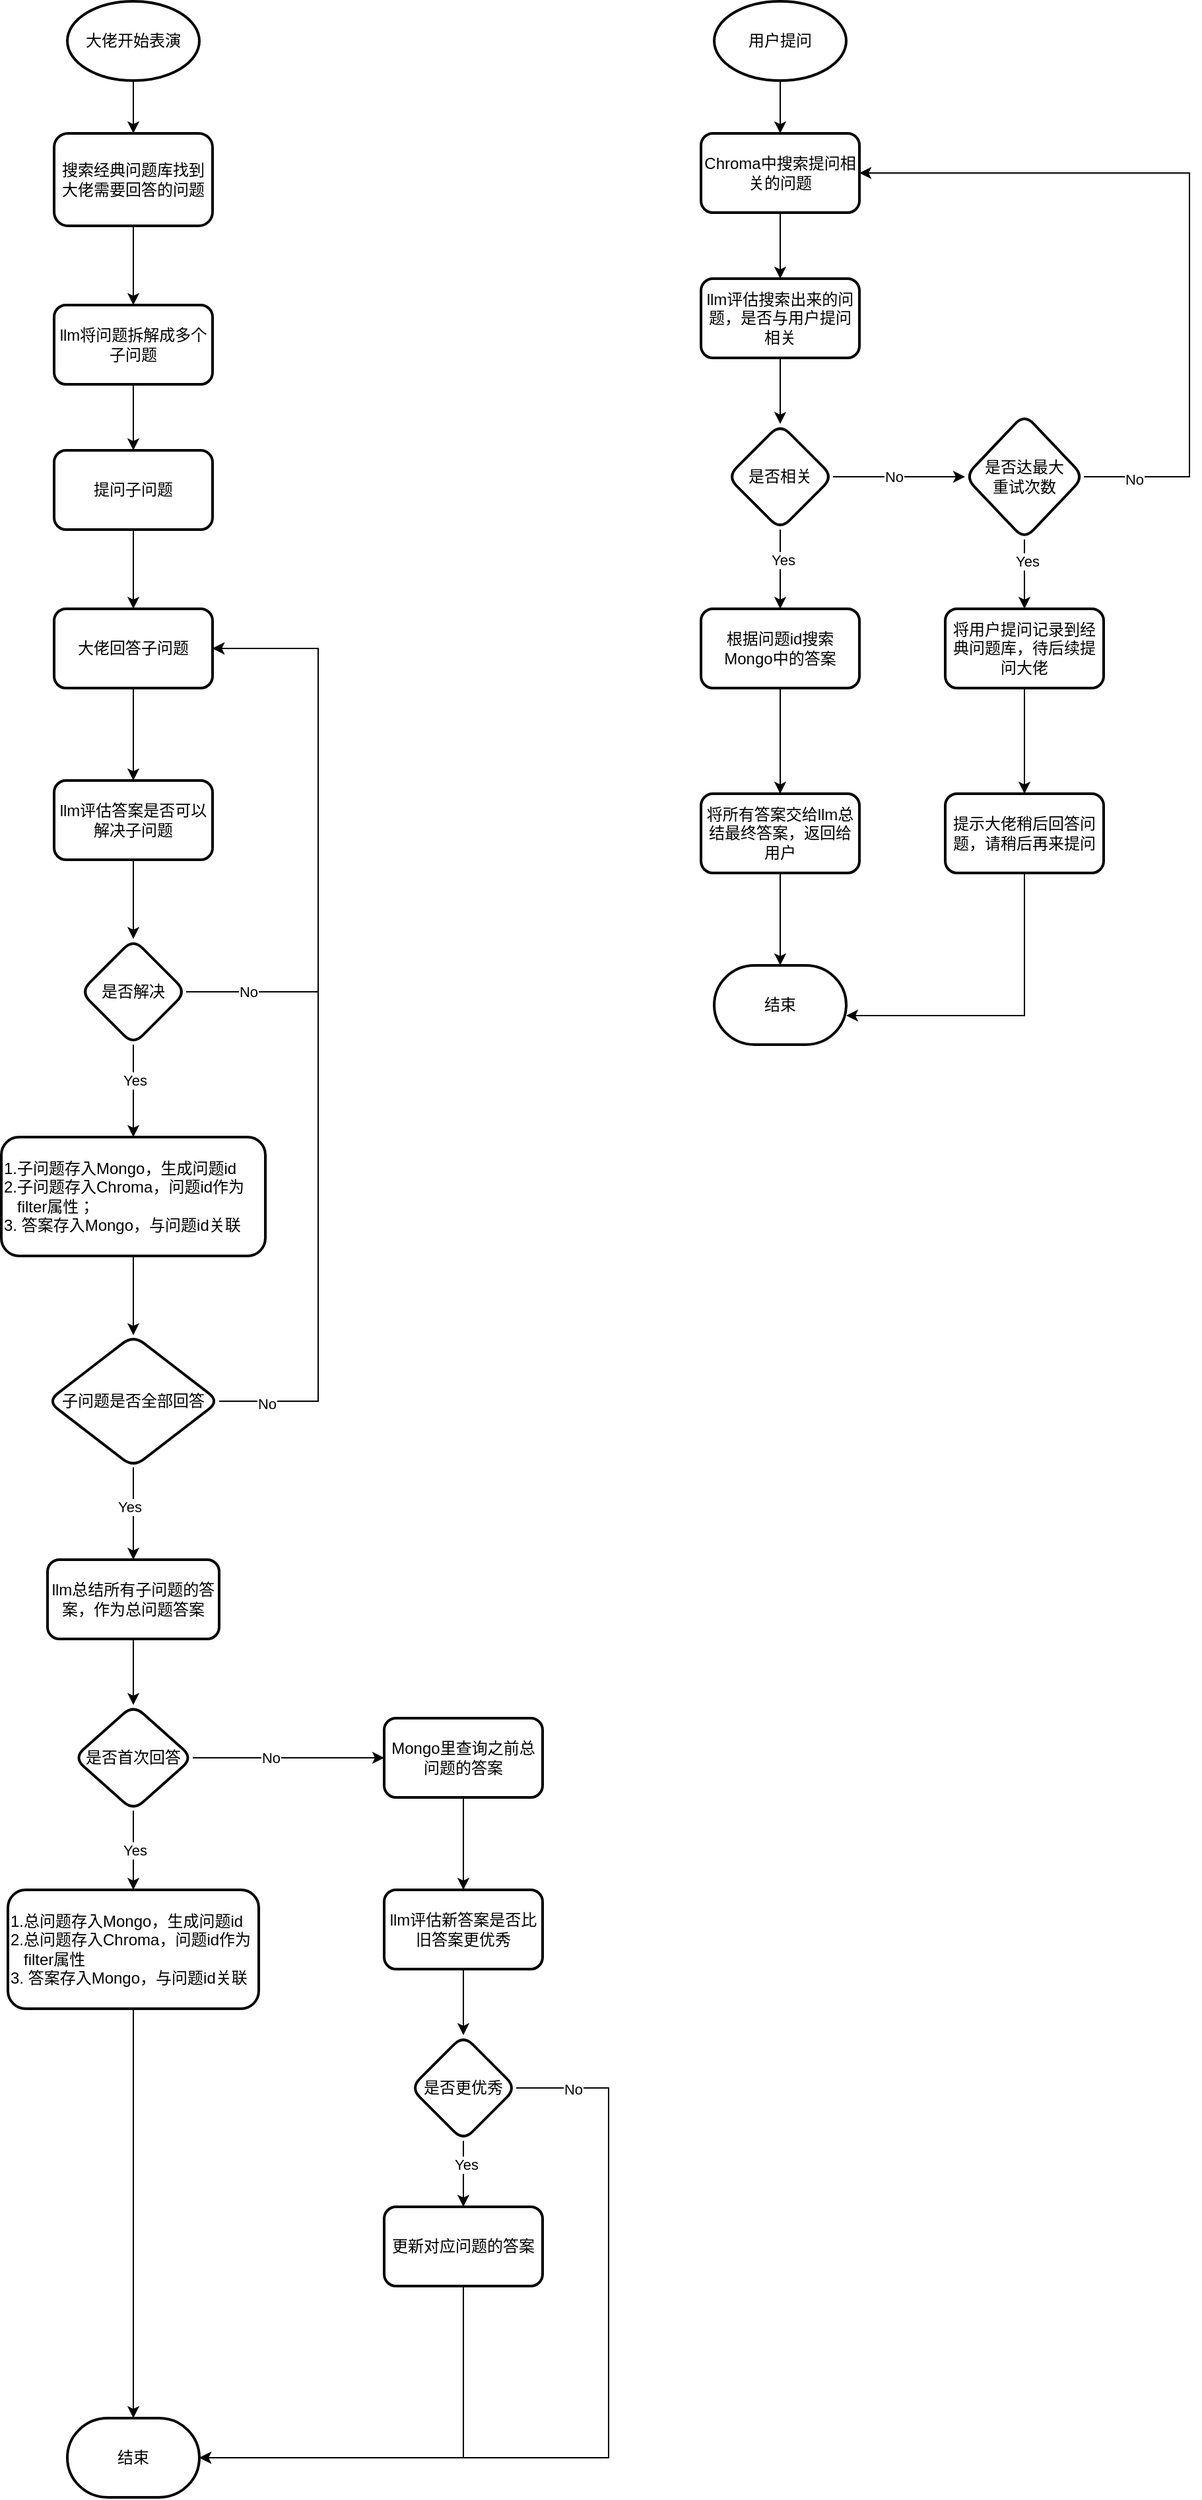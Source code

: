 <mxfile version="24.4.4" type="github">
  <diagram id="C5RBs43oDa-KdzZeNtuy" name="Page-1">
    <mxGraphModel dx="1434" dy="761" grid="1" gridSize="10" guides="1" tooltips="1" connect="1" arrows="1" fold="1" page="1" pageScale="1" pageWidth="827" pageHeight="1169" math="0" shadow="0">
      <root>
        <mxCell id="WIyWlLk6GJQsqaUBKTNV-0" />
        <mxCell id="WIyWlLk6GJQsqaUBKTNV-1" parent="WIyWlLk6GJQsqaUBKTNV-0" />
        <mxCell id="z2VaklTYjahulCSY6gSa-35" value="" style="edgeStyle=orthogonalEdgeStyle;rounded=0;orthogonalLoop=1;jettySize=auto;html=1;" edge="1" parent="WIyWlLk6GJQsqaUBKTNV-1" source="z2VaklTYjahulCSY6gSa-2" target="z2VaklTYjahulCSY6gSa-34">
          <mxGeometry relative="1" as="geometry" />
        </mxCell>
        <mxCell id="z2VaklTYjahulCSY6gSa-2" value="用户提问" style="strokeWidth=2;html=1;shape=mxgraph.flowchart.start_1;whiteSpace=wrap;" vertex="1" parent="WIyWlLk6GJQsqaUBKTNV-1">
          <mxGeometry x="1020" y="40" width="100" height="60" as="geometry" />
        </mxCell>
        <mxCell id="z2VaklTYjahulCSY6gSa-5" value="" style="edgeStyle=orthogonalEdgeStyle;rounded=0;orthogonalLoop=1;jettySize=auto;html=1;" edge="1" parent="WIyWlLk6GJQsqaUBKTNV-1" source="z2VaklTYjahulCSY6gSa-3" target="z2VaklTYjahulCSY6gSa-4">
          <mxGeometry relative="1" as="geometry" />
        </mxCell>
        <mxCell id="z2VaklTYjahulCSY6gSa-3" value="大佬开始表演" style="strokeWidth=2;html=1;shape=mxgraph.flowchart.start_1;whiteSpace=wrap;" vertex="1" parent="WIyWlLk6GJQsqaUBKTNV-1">
          <mxGeometry x="530" y="40" width="100" height="60" as="geometry" />
        </mxCell>
        <mxCell id="z2VaklTYjahulCSY6gSa-65" style="edgeStyle=orthogonalEdgeStyle;rounded=0;orthogonalLoop=1;jettySize=auto;html=1;exitX=0.5;exitY=1;exitDx=0;exitDy=0;entryX=0.5;entryY=0;entryDx=0;entryDy=0;" edge="1" parent="WIyWlLk6GJQsqaUBKTNV-1" source="z2VaklTYjahulCSY6gSa-4" target="z2VaklTYjahulCSY6gSa-6">
          <mxGeometry relative="1" as="geometry" />
        </mxCell>
        <mxCell id="z2VaklTYjahulCSY6gSa-4" value="搜索经典问题库找到大佬需要回答的问题" style="rounded=1;whiteSpace=wrap;html=1;strokeWidth=2;" vertex="1" parent="WIyWlLk6GJQsqaUBKTNV-1">
          <mxGeometry x="520" y="140" width="120" height="70" as="geometry" />
        </mxCell>
        <mxCell id="z2VaklTYjahulCSY6gSa-9" value="" style="edgeStyle=orthogonalEdgeStyle;rounded=0;orthogonalLoop=1;jettySize=auto;html=1;" edge="1" parent="WIyWlLk6GJQsqaUBKTNV-1" source="z2VaklTYjahulCSY6gSa-6" target="z2VaklTYjahulCSY6gSa-8">
          <mxGeometry relative="1" as="geometry" />
        </mxCell>
        <mxCell id="z2VaklTYjahulCSY6gSa-6" value="llm将问题拆解成多个子问题" style="whiteSpace=wrap;html=1;rounded=1;strokeWidth=2;" vertex="1" parent="WIyWlLk6GJQsqaUBKTNV-1">
          <mxGeometry x="520" y="270" width="120" height="60" as="geometry" />
        </mxCell>
        <mxCell id="z2VaklTYjahulCSY6gSa-11" value="" style="edgeStyle=orthogonalEdgeStyle;rounded=0;orthogonalLoop=1;jettySize=auto;html=1;" edge="1" parent="WIyWlLk6GJQsqaUBKTNV-1" source="z2VaklTYjahulCSY6gSa-8" target="z2VaklTYjahulCSY6gSa-10">
          <mxGeometry relative="1" as="geometry" />
        </mxCell>
        <mxCell id="z2VaklTYjahulCSY6gSa-8" value="提问子问题" style="whiteSpace=wrap;html=1;rounded=1;strokeWidth=2;" vertex="1" parent="WIyWlLk6GJQsqaUBKTNV-1">
          <mxGeometry x="520" y="380" width="120" height="60" as="geometry" />
        </mxCell>
        <mxCell id="z2VaklTYjahulCSY6gSa-13" value="" style="edgeStyle=orthogonalEdgeStyle;rounded=0;orthogonalLoop=1;jettySize=auto;html=1;" edge="1" parent="WIyWlLk6GJQsqaUBKTNV-1" source="z2VaklTYjahulCSY6gSa-10" target="z2VaklTYjahulCSY6gSa-12">
          <mxGeometry relative="1" as="geometry" />
        </mxCell>
        <mxCell id="z2VaklTYjahulCSY6gSa-10" value="大佬回答子问题" style="whiteSpace=wrap;html=1;rounded=1;strokeWidth=2;" vertex="1" parent="WIyWlLk6GJQsqaUBKTNV-1">
          <mxGeometry x="520" y="500" width="120" height="60" as="geometry" />
        </mxCell>
        <mxCell id="z2VaklTYjahulCSY6gSa-16" value="" style="edgeStyle=orthogonalEdgeStyle;rounded=0;orthogonalLoop=1;jettySize=auto;html=1;" edge="1" parent="WIyWlLk6GJQsqaUBKTNV-1" source="z2VaklTYjahulCSY6gSa-12" target="z2VaklTYjahulCSY6gSa-15">
          <mxGeometry relative="1" as="geometry" />
        </mxCell>
        <mxCell id="z2VaklTYjahulCSY6gSa-12" value="llm评估答案是否可以解决子问题" style="whiteSpace=wrap;html=1;rounded=1;strokeWidth=2;" vertex="1" parent="WIyWlLk6GJQsqaUBKTNV-1">
          <mxGeometry x="520" y="630" width="120" height="60" as="geometry" />
        </mxCell>
        <mxCell id="z2VaklTYjahulCSY6gSa-18" value="" style="edgeStyle=orthogonalEdgeStyle;rounded=0;orthogonalLoop=1;jettySize=auto;html=1;" edge="1" parent="WIyWlLk6GJQsqaUBKTNV-1" source="z2VaklTYjahulCSY6gSa-15" target="z2VaklTYjahulCSY6gSa-17">
          <mxGeometry relative="1" as="geometry" />
        </mxCell>
        <mxCell id="z2VaklTYjahulCSY6gSa-19" value="Yes" style="edgeLabel;html=1;align=center;verticalAlign=middle;resizable=0;points=[];" vertex="1" connectable="0" parent="z2VaklTYjahulCSY6gSa-18">
          <mxGeometry x="-0.244" y="1" relative="1" as="geometry">
            <mxPoint as="offset" />
          </mxGeometry>
        </mxCell>
        <mxCell id="z2VaklTYjahulCSY6gSa-21" value="" style="edgeStyle=orthogonalEdgeStyle;rounded=0;orthogonalLoop=1;jettySize=auto;html=1;entryX=1;entryY=0.5;entryDx=0;entryDy=0;" edge="1" parent="WIyWlLk6GJQsqaUBKTNV-1" source="z2VaklTYjahulCSY6gSa-15" target="z2VaklTYjahulCSY6gSa-10">
          <mxGeometry relative="1" as="geometry">
            <mxPoint x="707" y="910" as="targetPoint" />
            <Array as="points">
              <mxPoint x="720" y="790" />
              <mxPoint x="720" y="530" />
            </Array>
          </mxGeometry>
        </mxCell>
        <mxCell id="z2VaklTYjahulCSY6gSa-22" value="No" style="edgeLabel;html=1;align=center;verticalAlign=middle;resizable=0;points=[];" vertex="1" connectable="0" parent="z2VaklTYjahulCSY6gSa-21">
          <mxGeometry x="-0.667" y="-1" relative="1" as="geometry">
            <mxPoint x="-27" y="-1" as="offset" />
          </mxGeometry>
        </mxCell>
        <mxCell id="z2VaklTYjahulCSY6gSa-15" value="是否解决" style="rhombus;whiteSpace=wrap;html=1;rounded=1;strokeWidth=2;" vertex="1" parent="WIyWlLk6GJQsqaUBKTNV-1">
          <mxGeometry x="540" y="750" width="80" height="80" as="geometry" />
        </mxCell>
        <mxCell id="z2VaklTYjahulCSY6gSa-24" value="" style="edgeStyle=orthogonalEdgeStyle;rounded=0;orthogonalLoop=1;jettySize=auto;html=1;" edge="1" parent="WIyWlLk6GJQsqaUBKTNV-1" source="z2VaklTYjahulCSY6gSa-17" target="z2VaklTYjahulCSY6gSa-23">
          <mxGeometry relative="1" as="geometry" />
        </mxCell>
        <mxCell id="z2VaklTYjahulCSY6gSa-17" value="1.子问题存入Mongo，生成问题id&lt;div&gt;2.子问题存入Chroma，问题id作为&amp;nbsp; &amp;nbsp; &amp;nbsp; &amp;nbsp;filter属性；&lt;div&gt;3. 答案存入Mongo，与问题id关联&lt;/div&gt;&lt;/div&gt;" style="whiteSpace=wrap;html=1;rounded=1;strokeWidth=2;align=left;" vertex="1" parent="WIyWlLk6GJQsqaUBKTNV-1">
          <mxGeometry x="480" y="900" width="200" height="90" as="geometry" />
        </mxCell>
        <mxCell id="z2VaklTYjahulCSY6gSa-26" value="" style="edgeStyle=orthogonalEdgeStyle;rounded=0;orthogonalLoop=1;jettySize=auto;html=1;" edge="1" parent="WIyWlLk6GJQsqaUBKTNV-1" source="z2VaklTYjahulCSY6gSa-23" target="z2VaklTYjahulCSY6gSa-25">
          <mxGeometry relative="1" as="geometry" />
        </mxCell>
        <mxCell id="z2VaklTYjahulCSY6gSa-27" value="Yes" style="edgeLabel;html=1;align=center;verticalAlign=middle;resizable=0;points=[];" vertex="1" connectable="0" parent="z2VaklTYjahulCSY6gSa-26">
          <mxGeometry x="-0.16" y="-3" relative="1" as="geometry">
            <mxPoint as="offset" />
          </mxGeometry>
        </mxCell>
        <mxCell id="z2VaklTYjahulCSY6gSa-30" style="edgeStyle=orthogonalEdgeStyle;rounded=0;orthogonalLoop=1;jettySize=auto;html=1;exitX=1;exitY=0.5;exitDx=0;exitDy=0;entryX=1;entryY=0.5;entryDx=0;entryDy=0;" edge="1" parent="WIyWlLk6GJQsqaUBKTNV-1" source="z2VaklTYjahulCSY6gSa-23" target="z2VaklTYjahulCSY6gSa-10">
          <mxGeometry relative="1" as="geometry">
            <mxPoint x="770" y="750" as="targetPoint" />
            <Array as="points">
              <mxPoint x="720" y="1100" />
              <mxPoint x="720" y="530" />
            </Array>
          </mxGeometry>
        </mxCell>
        <mxCell id="z2VaklTYjahulCSY6gSa-31" value="No" style="edgeLabel;html=1;align=center;verticalAlign=middle;resizable=0;points=[];" vertex="1" connectable="0" parent="z2VaklTYjahulCSY6gSa-30">
          <mxGeometry x="-0.902" y="-2" relative="1" as="geometry">
            <mxPoint as="offset" />
          </mxGeometry>
        </mxCell>
        <mxCell id="z2VaklTYjahulCSY6gSa-23" value="子问题是否全部回答" style="rhombus;whiteSpace=wrap;html=1;align=center;rounded=1;strokeWidth=2;" vertex="1" parent="WIyWlLk6GJQsqaUBKTNV-1">
          <mxGeometry x="515" y="1050" width="130" height="100" as="geometry" />
        </mxCell>
        <mxCell id="z2VaklTYjahulCSY6gSa-66" style="edgeStyle=orthogonalEdgeStyle;rounded=0;orthogonalLoop=1;jettySize=auto;html=1;exitX=0.5;exitY=1;exitDx=0;exitDy=0;entryX=0.5;entryY=0;entryDx=0;entryDy=0;" edge="1" parent="WIyWlLk6GJQsqaUBKTNV-1" source="z2VaklTYjahulCSY6gSa-25" target="z2VaklTYjahulCSY6gSa-63">
          <mxGeometry relative="1" as="geometry" />
        </mxCell>
        <mxCell id="z2VaklTYjahulCSY6gSa-25" value="llm总结所有子问题的答案，作为总问题答案" style="whiteSpace=wrap;html=1;rounded=1;strokeWidth=2;" vertex="1" parent="WIyWlLk6GJQsqaUBKTNV-1">
          <mxGeometry x="515" y="1220" width="130" height="60" as="geometry" />
        </mxCell>
        <mxCell id="z2VaklTYjahulCSY6gSa-33" style="edgeStyle=orthogonalEdgeStyle;rounded=0;orthogonalLoop=1;jettySize=auto;html=1;exitX=0.5;exitY=1;exitDx=0;exitDy=0;" edge="1" parent="WIyWlLk6GJQsqaUBKTNV-1" source="z2VaklTYjahulCSY6gSa-28" target="z2VaklTYjahulCSY6gSa-32">
          <mxGeometry relative="1" as="geometry" />
        </mxCell>
        <mxCell id="z2VaklTYjahulCSY6gSa-28" value="1.总问题存入Mongo，生成问题id&lt;div&gt;2.总问题存入Chroma，问题id作为&amp;nbsp; &amp;nbsp; &amp;nbsp;filter属性&lt;/div&gt;&lt;div&gt;3. 答案存入Mongo，与问题id关联&lt;/div&gt;" style="whiteSpace=wrap;html=1;rounded=1;strokeWidth=2;align=left;" vertex="1" parent="WIyWlLk6GJQsqaUBKTNV-1">
          <mxGeometry x="485" y="1470" width="190" height="90" as="geometry" />
        </mxCell>
        <mxCell id="z2VaklTYjahulCSY6gSa-32" value="结束" style="strokeWidth=2;html=1;shape=mxgraph.flowchart.terminator;whiteSpace=wrap;" vertex="1" parent="WIyWlLk6GJQsqaUBKTNV-1">
          <mxGeometry x="530" y="1870" width="100" height="60" as="geometry" />
        </mxCell>
        <mxCell id="z2VaklTYjahulCSY6gSa-37" value="" style="edgeStyle=orthogonalEdgeStyle;rounded=0;orthogonalLoop=1;jettySize=auto;html=1;" edge="1" parent="WIyWlLk6GJQsqaUBKTNV-1" source="z2VaklTYjahulCSY6gSa-34" target="z2VaklTYjahulCSY6gSa-36">
          <mxGeometry relative="1" as="geometry" />
        </mxCell>
        <mxCell id="z2VaklTYjahulCSY6gSa-34" value="Chroma中搜索提问相关的问题" style="rounded=1;whiteSpace=wrap;html=1;strokeWidth=2;" vertex="1" parent="WIyWlLk6GJQsqaUBKTNV-1">
          <mxGeometry x="1010" y="140" width="120" height="60" as="geometry" />
        </mxCell>
        <mxCell id="z2VaklTYjahulCSY6gSa-39" value="" style="edgeStyle=orthogonalEdgeStyle;rounded=0;orthogonalLoop=1;jettySize=auto;html=1;" edge="1" parent="WIyWlLk6GJQsqaUBKTNV-1" source="z2VaklTYjahulCSY6gSa-36" target="z2VaklTYjahulCSY6gSa-38">
          <mxGeometry relative="1" as="geometry" />
        </mxCell>
        <mxCell id="z2VaklTYjahulCSY6gSa-36" value="llm评估搜索出来的问题，是否与用户提问相关" style="rounded=1;whiteSpace=wrap;html=1;strokeWidth=2;" vertex="1" parent="WIyWlLk6GJQsqaUBKTNV-1">
          <mxGeometry x="1010" y="250" width="120" height="60" as="geometry" />
        </mxCell>
        <mxCell id="z2VaklTYjahulCSY6gSa-43" value="" style="edgeStyle=orthogonalEdgeStyle;rounded=0;orthogonalLoop=1;jettySize=auto;html=1;" edge="1" parent="WIyWlLk6GJQsqaUBKTNV-1" source="z2VaklTYjahulCSY6gSa-38" target="z2VaklTYjahulCSY6gSa-42">
          <mxGeometry relative="1" as="geometry" />
        </mxCell>
        <mxCell id="z2VaklTYjahulCSY6gSa-44" value="Yes" style="edgeLabel;html=1;align=center;verticalAlign=middle;resizable=0;points=[];" vertex="1" connectable="0" parent="z2VaklTYjahulCSY6gSa-43">
          <mxGeometry x="-0.233" y="2" relative="1" as="geometry">
            <mxPoint as="offset" />
          </mxGeometry>
        </mxCell>
        <mxCell id="z2VaklTYjahulCSY6gSa-46" value="" style="edgeStyle=orthogonalEdgeStyle;rounded=0;orthogonalLoop=1;jettySize=auto;html=1;" edge="1" parent="WIyWlLk6GJQsqaUBKTNV-1" source="z2VaklTYjahulCSY6gSa-38" target="z2VaklTYjahulCSY6gSa-45">
          <mxGeometry relative="1" as="geometry" />
        </mxCell>
        <mxCell id="z2VaklTYjahulCSY6gSa-47" value="No" style="edgeLabel;html=1;align=center;verticalAlign=middle;resizable=0;points=[];" vertex="1" connectable="0" parent="z2VaklTYjahulCSY6gSa-46">
          <mxGeometry x="-0.08" y="-5" relative="1" as="geometry">
            <mxPoint y="-5" as="offset" />
          </mxGeometry>
        </mxCell>
        <mxCell id="z2VaklTYjahulCSY6gSa-38" value="是否相关" style="rhombus;whiteSpace=wrap;html=1;rounded=1;strokeWidth=2;" vertex="1" parent="WIyWlLk6GJQsqaUBKTNV-1">
          <mxGeometry x="1030" y="360" width="80" height="80" as="geometry" />
        </mxCell>
        <mxCell id="z2VaklTYjahulCSY6gSa-51" value="" style="edgeStyle=orthogonalEdgeStyle;rounded=0;orthogonalLoop=1;jettySize=auto;html=1;" edge="1" parent="WIyWlLk6GJQsqaUBKTNV-1" source="z2VaklTYjahulCSY6gSa-42" target="z2VaklTYjahulCSY6gSa-50">
          <mxGeometry relative="1" as="geometry" />
        </mxCell>
        <mxCell id="z2VaklTYjahulCSY6gSa-42" value="根据问题id搜索Mongo中的答案" style="whiteSpace=wrap;html=1;rounded=1;strokeWidth=2;" vertex="1" parent="WIyWlLk6GJQsqaUBKTNV-1">
          <mxGeometry x="1010" y="500" width="120" height="60" as="geometry" />
        </mxCell>
        <mxCell id="z2VaklTYjahulCSY6gSa-48" style="edgeStyle=orthogonalEdgeStyle;rounded=0;orthogonalLoop=1;jettySize=auto;html=1;exitX=1;exitY=0.5;exitDx=0;exitDy=0;entryX=1;entryY=0.5;entryDx=0;entryDy=0;" edge="1" parent="WIyWlLk6GJQsqaUBKTNV-1" source="z2VaklTYjahulCSY6gSa-45" target="z2VaklTYjahulCSY6gSa-34">
          <mxGeometry relative="1" as="geometry">
            <Array as="points">
              <mxPoint x="1380" y="400" />
              <mxPoint x="1380" y="170" />
            </Array>
          </mxGeometry>
        </mxCell>
        <mxCell id="z2VaklTYjahulCSY6gSa-49" value="No" style="edgeLabel;html=1;align=center;verticalAlign=middle;resizable=0;points=[];" vertex="1" connectable="0" parent="z2VaklTYjahulCSY6gSa-48">
          <mxGeometry x="-0.864" y="-2" relative="1" as="geometry">
            <mxPoint as="offset" />
          </mxGeometry>
        </mxCell>
        <mxCell id="z2VaklTYjahulCSY6gSa-55" value="" style="edgeStyle=orthogonalEdgeStyle;rounded=0;orthogonalLoop=1;jettySize=auto;html=1;" edge="1" parent="WIyWlLk6GJQsqaUBKTNV-1" source="z2VaklTYjahulCSY6gSa-45" target="z2VaklTYjahulCSY6gSa-54">
          <mxGeometry relative="1" as="geometry" />
        </mxCell>
        <mxCell id="z2VaklTYjahulCSY6gSa-56" value="Yes" style="edgeLabel;html=1;align=center;verticalAlign=middle;resizable=0;points=[];" vertex="1" connectable="0" parent="z2VaklTYjahulCSY6gSa-55">
          <mxGeometry x="-0.436" y="2" relative="1" as="geometry">
            <mxPoint y="1" as="offset" />
          </mxGeometry>
        </mxCell>
        <mxCell id="z2VaklTYjahulCSY6gSa-45" value="是否达最大&lt;div&gt;重试次数&lt;/div&gt;" style="rhombus;whiteSpace=wrap;html=1;rounded=1;strokeWidth=2;" vertex="1" parent="WIyWlLk6GJQsqaUBKTNV-1">
          <mxGeometry x="1210" y="352.5" width="90" height="95" as="geometry" />
        </mxCell>
        <mxCell id="z2VaklTYjahulCSY6gSa-50" value="将所有答案交给llm总结最终答案，返回给用户" style="rounded=1;whiteSpace=wrap;html=1;strokeWidth=2;" vertex="1" parent="WIyWlLk6GJQsqaUBKTNV-1">
          <mxGeometry x="1010" y="640" width="120" height="60" as="geometry" />
        </mxCell>
        <mxCell id="z2VaklTYjahulCSY6gSa-52" value="结束" style="strokeWidth=2;html=1;shape=mxgraph.flowchart.terminator;whiteSpace=wrap;" vertex="1" parent="WIyWlLk6GJQsqaUBKTNV-1">
          <mxGeometry x="1020" y="770" width="100" height="60" as="geometry" />
        </mxCell>
        <mxCell id="z2VaklTYjahulCSY6gSa-53" style="edgeStyle=orthogonalEdgeStyle;rounded=0;orthogonalLoop=1;jettySize=auto;html=1;exitX=0.5;exitY=1;exitDx=0;exitDy=0;entryX=0.5;entryY=0;entryDx=0;entryDy=0;entryPerimeter=0;" edge="1" parent="WIyWlLk6GJQsqaUBKTNV-1" source="z2VaklTYjahulCSY6gSa-50" target="z2VaklTYjahulCSY6gSa-52">
          <mxGeometry relative="1" as="geometry" />
        </mxCell>
        <mxCell id="z2VaklTYjahulCSY6gSa-58" value="" style="edgeStyle=orthogonalEdgeStyle;rounded=0;orthogonalLoop=1;jettySize=auto;html=1;" edge="1" parent="WIyWlLk6GJQsqaUBKTNV-1" source="z2VaklTYjahulCSY6gSa-54" target="z2VaklTYjahulCSY6gSa-57">
          <mxGeometry relative="1" as="geometry" />
        </mxCell>
        <mxCell id="z2VaklTYjahulCSY6gSa-54" value="将用户提问记录到经典问题库，待后续提问大佬" style="rounded=1;whiteSpace=wrap;html=1;strokeWidth=2;" vertex="1" parent="WIyWlLk6GJQsqaUBKTNV-1">
          <mxGeometry x="1195" y="500" width="120" height="60" as="geometry" />
        </mxCell>
        <mxCell id="z2VaklTYjahulCSY6gSa-57" value="提示大佬稍后回答问题，请稍后再来提问" style="whiteSpace=wrap;html=1;rounded=1;strokeWidth=2;" vertex="1" parent="WIyWlLk6GJQsqaUBKTNV-1">
          <mxGeometry x="1195" y="640" width="120" height="60" as="geometry" />
        </mxCell>
        <mxCell id="z2VaklTYjahulCSY6gSa-59" style="edgeStyle=orthogonalEdgeStyle;rounded=0;orthogonalLoop=1;jettySize=auto;html=1;exitX=0.5;exitY=1;exitDx=0;exitDy=0;entryX=1;entryY=0.633;entryDx=0;entryDy=0;entryPerimeter=0;" edge="1" parent="WIyWlLk6GJQsqaUBKTNV-1" source="z2VaklTYjahulCSY6gSa-57" target="z2VaklTYjahulCSY6gSa-52">
          <mxGeometry relative="1" as="geometry" />
        </mxCell>
        <mxCell id="z2VaklTYjahulCSY6gSa-67" style="edgeStyle=orthogonalEdgeStyle;rounded=0;orthogonalLoop=1;jettySize=auto;html=1;exitX=0.5;exitY=1;exitDx=0;exitDy=0;entryX=0.5;entryY=0;entryDx=0;entryDy=0;" edge="1" parent="WIyWlLk6GJQsqaUBKTNV-1" source="z2VaklTYjahulCSY6gSa-63" target="z2VaklTYjahulCSY6gSa-28">
          <mxGeometry relative="1" as="geometry" />
        </mxCell>
        <mxCell id="z2VaklTYjahulCSY6gSa-68" value="Yes" style="edgeLabel;html=1;align=center;verticalAlign=middle;resizable=0;points=[];" vertex="1" connectable="0" parent="z2VaklTYjahulCSY6gSa-67">
          <mxGeometry y="1" relative="1" as="geometry">
            <mxPoint as="offset" />
          </mxGeometry>
        </mxCell>
        <mxCell id="z2VaklTYjahulCSY6gSa-70" value="" style="edgeStyle=orthogonalEdgeStyle;rounded=0;orthogonalLoop=1;jettySize=auto;html=1;" edge="1" parent="WIyWlLk6GJQsqaUBKTNV-1" source="z2VaklTYjahulCSY6gSa-63" target="z2VaklTYjahulCSY6gSa-69">
          <mxGeometry relative="1" as="geometry" />
        </mxCell>
        <mxCell id="z2VaklTYjahulCSY6gSa-71" value="No" style="edgeLabel;html=1;align=center;verticalAlign=middle;resizable=0;points=[];" vertex="1" connectable="0" parent="z2VaklTYjahulCSY6gSa-70">
          <mxGeometry x="-0.186" relative="1" as="geometry">
            <mxPoint as="offset" />
          </mxGeometry>
        </mxCell>
        <mxCell id="z2VaklTYjahulCSY6gSa-63" value="是否首次回答" style="rhombus;whiteSpace=wrap;html=1;rounded=1;strokeWidth=2;" vertex="1" parent="WIyWlLk6GJQsqaUBKTNV-1">
          <mxGeometry x="535" y="1330" width="90" height="80" as="geometry" />
        </mxCell>
        <mxCell id="z2VaklTYjahulCSY6gSa-73" value="" style="edgeStyle=orthogonalEdgeStyle;rounded=0;orthogonalLoop=1;jettySize=auto;html=1;" edge="1" parent="WIyWlLk6GJQsqaUBKTNV-1" source="z2VaklTYjahulCSY6gSa-69" target="z2VaklTYjahulCSY6gSa-72">
          <mxGeometry relative="1" as="geometry" />
        </mxCell>
        <mxCell id="z2VaklTYjahulCSY6gSa-69" value="Mongo里查询之前总问题的答案" style="whiteSpace=wrap;html=1;rounded=1;strokeWidth=2;" vertex="1" parent="WIyWlLk6GJQsqaUBKTNV-1">
          <mxGeometry x="770" y="1340" width="120" height="60" as="geometry" />
        </mxCell>
        <mxCell id="z2VaklTYjahulCSY6gSa-75" value="" style="edgeStyle=orthogonalEdgeStyle;rounded=0;orthogonalLoop=1;jettySize=auto;html=1;" edge="1" parent="WIyWlLk6GJQsqaUBKTNV-1" source="z2VaklTYjahulCSY6gSa-72" target="z2VaklTYjahulCSY6gSa-74">
          <mxGeometry relative="1" as="geometry" />
        </mxCell>
        <mxCell id="z2VaklTYjahulCSY6gSa-72" value="llm评估新答案是否比旧答案更优秀" style="whiteSpace=wrap;html=1;rounded=1;strokeWidth=2;" vertex="1" parent="WIyWlLk6GJQsqaUBKTNV-1">
          <mxGeometry x="770" y="1470" width="120" height="60" as="geometry" />
        </mxCell>
        <mxCell id="z2VaklTYjahulCSY6gSa-77" value="" style="edgeStyle=orthogonalEdgeStyle;rounded=0;orthogonalLoop=1;jettySize=auto;html=1;" edge="1" parent="WIyWlLk6GJQsqaUBKTNV-1" source="z2VaklTYjahulCSY6gSa-74" target="z2VaklTYjahulCSY6gSa-76">
          <mxGeometry relative="1" as="geometry" />
        </mxCell>
        <mxCell id="z2VaklTYjahulCSY6gSa-78" value="Yes" style="edgeLabel;html=1;align=center;verticalAlign=middle;resizable=0;points=[];" vertex="1" connectable="0" parent="z2VaklTYjahulCSY6gSa-77">
          <mxGeometry x="-0.28" y="2" relative="1" as="geometry">
            <mxPoint as="offset" />
          </mxGeometry>
        </mxCell>
        <mxCell id="z2VaklTYjahulCSY6gSa-74" value="是否更优秀" style="rhombus;whiteSpace=wrap;html=1;rounded=1;strokeWidth=2;" vertex="1" parent="WIyWlLk6GJQsqaUBKTNV-1">
          <mxGeometry x="790" y="1580" width="80" height="80" as="geometry" />
        </mxCell>
        <mxCell id="z2VaklTYjahulCSY6gSa-76" value="更新对应问题的答案" style="rounded=1;whiteSpace=wrap;html=1;strokeWidth=2;" vertex="1" parent="WIyWlLk6GJQsqaUBKTNV-1">
          <mxGeometry x="770" y="1710" width="120" height="60" as="geometry" />
        </mxCell>
        <mxCell id="z2VaklTYjahulCSY6gSa-79" style="edgeStyle=orthogonalEdgeStyle;rounded=0;orthogonalLoop=1;jettySize=auto;html=1;exitX=0.5;exitY=1;exitDx=0;exitDy=0;entryX=1;entryY=0.5;entryDx=0;entryDy=0;entryPerimeter=0;" edge="1" parent="WIyWlLk6GJQsqaUBKTNV-1" source="z2VaklTYjahulCSY6gSa-76" target="z2VaklTYjahulCSY6gSa-32">
          <mxGeometry relative="1" as="geometry" />
        </mxCell>
        <mxCell id="z2VaklTYjahulCSY6gSa-80" style="edgeStyle=orthogonalEdgeStyle;rounded=0;orthogonalLoop=1;jettySize=auto;html=1;exitX=1;exitY=0.5;exitDx=0;exitDy=0;entryX=1;entryY=0.5;entryDx=0;entryDy=0;entryPerimeter=0;" edge="1" parent="WIyWlLk6GJQsqaUBKTNV-1" source="z2VaklTYjahulCSY6gSa-74" target="z2VaklTYjahulCSY6gSa-32">
          <mxGeometry relative="1" as="geometry">
            <Array as="points">
              <mxPoint x="940" y="1620" />
              <mxPoint x="940" y="1900" />
            </Array>
          </mxGeometry>
        </mxCell>
        <mxCell id="z2VaklTYjahulCSY6gSa-81" value="No" style="edgeLabel;html=1;align=center;verticalAlign=middle;resizable=0;points=[];" vertex="1" connectable="0" parent="z2VaklTYjahulCSY6gSa-80">
          <mxGeometry x="-0.87" y="-1" relative="1" as="geometry">
            <mxPoint as="offset" />
          </mxGeometry>
        </mxCell>
      </root>
    </mxGraphModel>
  </diagram>
</mxfile>
